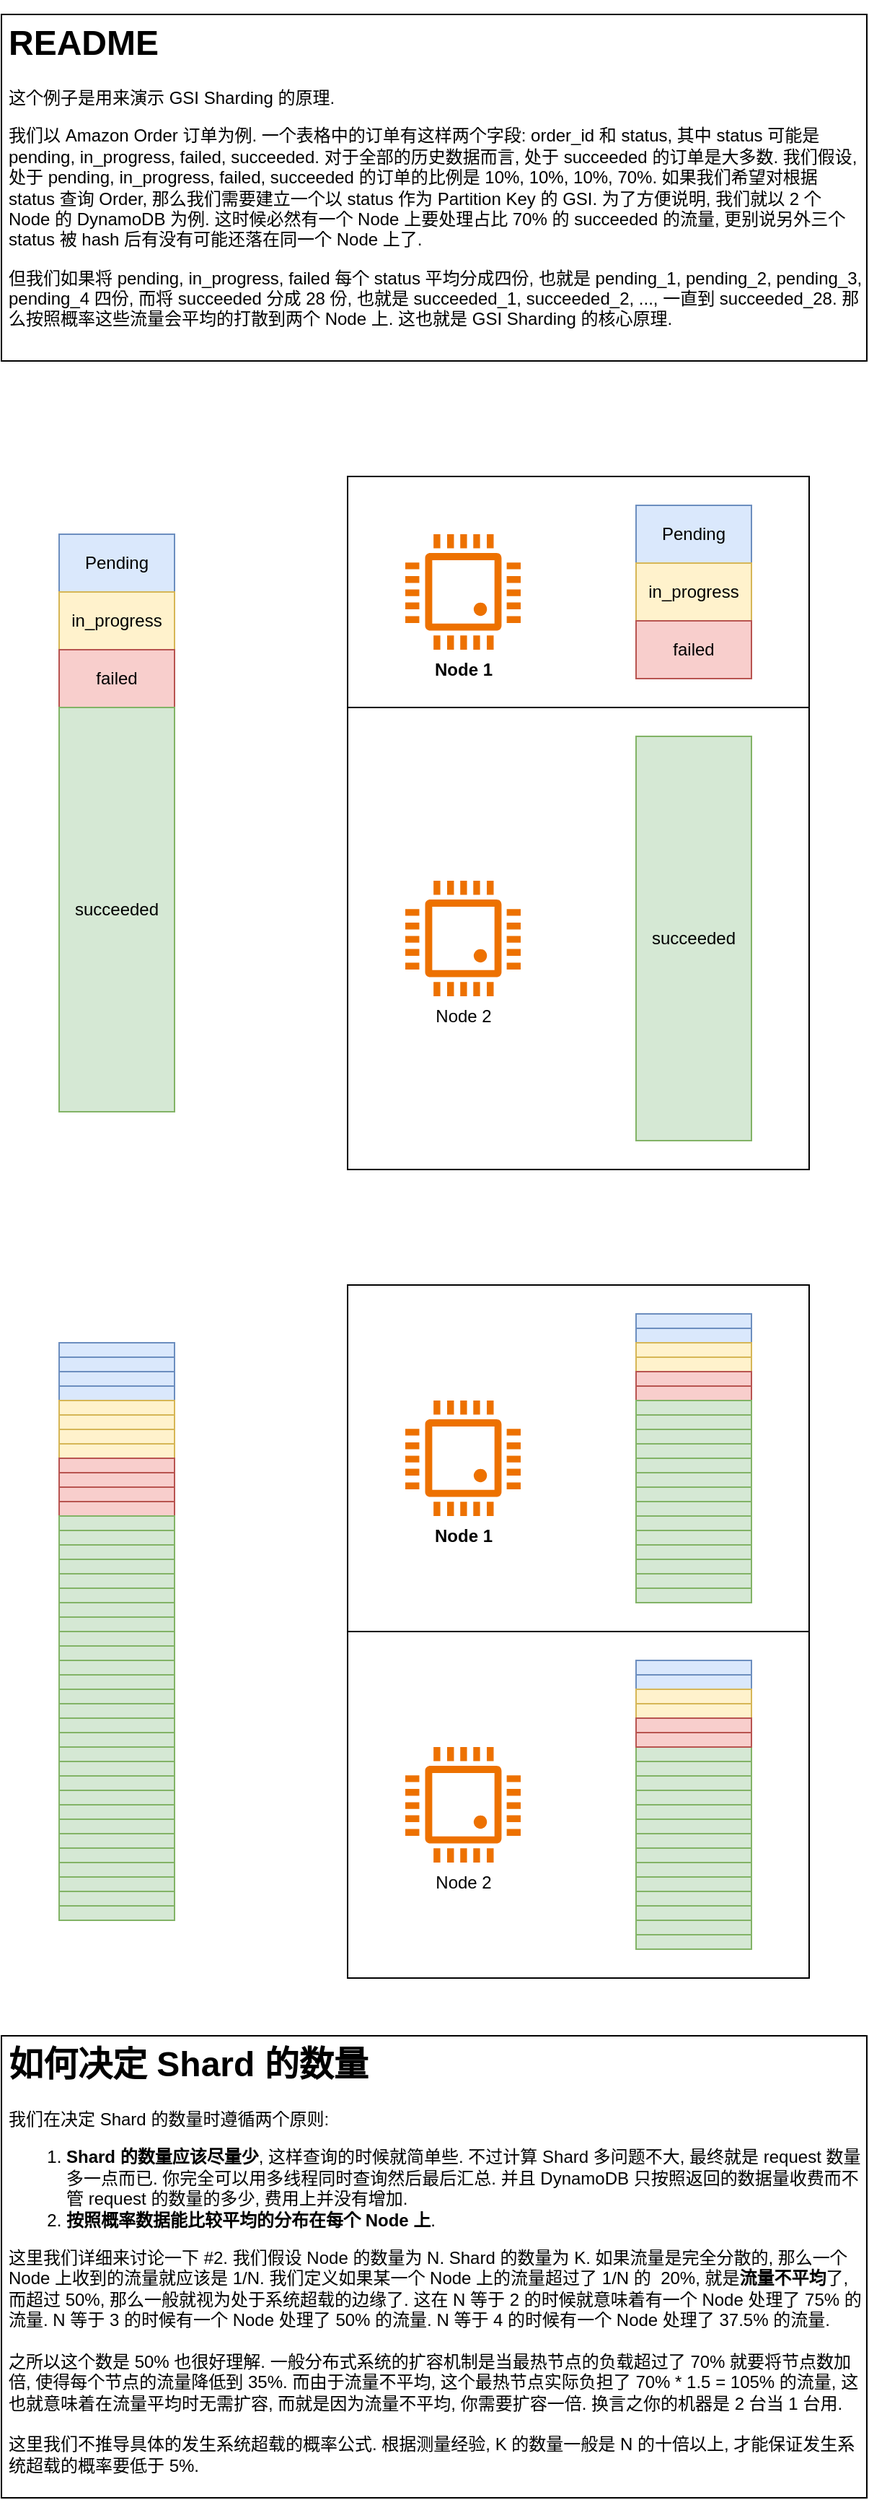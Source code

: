 <mxfile version="23.1.5" type="device">
  <diagram name="README" id="YIyOpFqScgOs_5kPk6tH">
    <mxGraphModel dx="1191" dy="775" grid="1" gridSize="10" guides="1" tooltips="1" connect="1" arrows="1" fold="1" page="1" pageScale="1" pageWidth="850" pageHeight="1100" math="0" shadow="0">
      <root>
        <mxCell id="0" />
        <mxCell id="1" parent="0" />
        <mxCell id="ggOcVjHar5how5e0Eq0u-15" value="" style="rounded=0;whiteSpace=wrap;html=1;fillColor=none;" parent="1" vertex="1">
          <mxGeometry x="360" y="400" width="320" height="160" as="geometry" />
        </mxCell>
        <mxCell id="ggOcVjHar5how5e0Eq0u-7" value="Node 1" style="pointerEvents=1;shadow=0;dashed=0;html=1;strokeColor=none;fillColor=#ED7100;labelPosition=center;verticalLabelPosition=bottom;verticalAlign=top;align=center;outlineConnect=0;shape=mxgraph.veeam.cpu;fontStyle=1" parent="1" vertex="1">
          <mxGeometry x="400" y="440" width="80" height="80" as="geometry" />
        </mxCell>
        <mxCell id="ggOcVjHar5how5e0Eq0u-16" value="" style="rounded=0;whiteSpace=wrap;html=1;fillColor=none;fontStyle=1" parent="1" vertex="1">
          <mxGeometry x="360" y="560" width="320" height="320" as="geometry" />
        </mxCell>
        <mxCell id="ggOcVjHar5how5e0Eq0u-1" value="&lt;h1&gt;README&lt;/h1&gt;&lt;p&gt;这个例子是用来演示 GSI Sharding 的原理.&lt;/p&gt;&lt;p&gt;我们以 Amazon Order 订单为例. 一个表格中的订单有这样两个字段: order_id 和 status, 其中 status 可能是 pending, in_progress, failed, succeeded. 对于全部的历史数据而言, 处于 succeeded 的订单是大多数. 我们假设, 处于&amp;nbsp;pending, in_progress, failed, succeeded 的订单的比例是 10%, 10%, 10%, 70%. 如果我们希望对根据 status 查询 Order, 那么我们需要建立一个以 status 作为 Partition Key 的 GSI. 为了方便说明, 我们就以 2 个 Node 的 DynamoDB 为例. 这时候必然有一个 Node 上要处理占比 70% 的 succeeded 的流量, 更别说另外三个 status 被 hash 后有没有可能还落在同一个 Node 上了.&lt;/p&gt;&lt;p&gt;但我们如果将 pending, in_progress, failed 每个 status 平均分成四份, 也就是 pending_1, pending_2, pending_3, pending_4 四份, 而将 succeeded 分成 28 份, 也就是 succeeded_1, succeeded_2, ..., 一直到 succeeded_28. 那么按照概率这些流量会平均的打散到两个 Node 上. 这也就是 GSI Sharding 的核心原理.&lt;/p&gt;" style="text;html=1;spacing=5;spacingTop=-20;whiteSpace=wrap;overflow=hidden;rounded=0;strokeColor=default;" parent="1" vertex="1">
          <mxGeometry x="120" y="80" width="600" height="240" as="geometry" />
        </mxCell>
        <mxCell id="ggOcVjHar5how5e0Eq0u-3" value="Pending" style="rounded=0;whiteSpace=wrap;html=1;fillColor=#dae8fc;strokeColor=#6c8ebf;" parent="1" vertex="1">
          <mxGeometry x="160" y="440" width="80" height="40" as="geometry" />
        </mxCell>
        <mxCell id="ggOcVjHar5how5e0Eq0u-4" value="in_progress" style="rounded=0;whiteSpace=wrap;html=1;fillColor=#fff2cc;strokeColor=#d6b656;" parent="1" vertex="1">
          <mxGeometry x="160" y="480" width="80" height="40" as="geometry" />
        </mxCell>
        <mxCell id="ggOcVjHar5how5e0Eq0u-5" value="failed" style="rounded=0;whiteSpace=wrap;html=1;fillColor=#f8cecc;strokeColor=#b85450;" parent="1" vertex="1">
          <mxGeometry x="160" y="520" width="80" height="40" as="geometry" />
        </mxCell>
        <mxCell id="ggOcVjHar5how5e0Eq0u-6" value="succeeded" style="rounded=0;whiteSpace=wrap;html=1;fillColor=#d5e8d4;strokeColor=#82b366;" parent="1" vertex="1">
          <mxGeometry x="160" y="560" width="80" height="280" as="geometry" />
        </mxCell>
        <mxCell id="ggOcVjHar5how5e0Eq0u-9" value="Node 2" style="pointerEvents=1;shadow=0;dashed=0;html=1;strokeColor=none;fillColor=#ED7100;labelPosition=center;verticalLabelPosition=bottom;verticalAlign=top;align=center;outlineConnect=0;shape=mxgraph.veeam.cpu;" parent="1" vertex="1">
          <mxGeometry x="400" y="680" width="80" height="80" as="geometry" />
        </mxCell>
        <mxCell id="ggOcVjHar5how5e0Eq0u-10" value="Pending" style="rounded=0;whiteSpace=wrap;html=1;fillColor=#dae8fc;strokeColor=#6c8ebf;" parent="1" vertex="1">
          <mxGeometry x="560" y="420" width="80" height="40" as="geometry" />
        </mxCell>
        <mxCell id="ggOcVjHar5how5e0Eq0u-11" value="in_progress" style="rounded=0;whiteSpace=wrap;html=1;fillColor=#fff2cc;strokeColor=#d6b656;" parent="1" vertex="1">
          <mxGeometry x="560" y="460" width="80" height="40" as="geometry" />
        </mxCell>
        <mxCell id="ggOcVjHar5how5e0Eq0u-12" value="failed" style="rounded=0;whiteSpace=wrap;html=1;fillColor=#f8cecc;strokeColor=#b85450;" parent="1" vertex="1">
          <mxGeometry x="560" y="500" width="80" height="40" as="geometry" />
        </mxCell>
        <mxCell id="ggOcVjHar5how5e0Eq0u-13" value="succeeded" style="rounded=0;whiteSpace=wrap;html=1;fillColor=#d5e8d4;strokeColor=#82b366;" parent="1" vertex="1">
          <mxGeometry x="560" y="580" width="80" height="280" as="geometry" />
        </mxCell>
        <mxCell id="ggOcVjHar5how5e0Eq0u-17" value="" style="rounded=0;whiteSpace=wrap;html=1;fillColor=#dae8fc;strokeColor=#6c8ebf;" parent="1" vertex="1">
          <mxGeometry x="160" y="1000" width="80" height="10" as="geometry" />
        </mxCell>
        <mxCell id="ggOcVjHar5how5e0Eq0u-18" value="" style="rounded=0;whiteSpace=wrap;html=1;fillColor=#dae8fc;strokeColor=#6c8ebf;" parent="1" vertex="1">
          <mxGeometry x="160" y="1010" width="80" height="10" as="geometry" />
        </mxCell>
        <mxCell id="ggOcVjHar5how5e0Eq0u-19" value="" style="rounded=0;whiteSpace=wrap;html=1;fillColor=#dae8fc;strokeColor=#6c8ebf;" parent="1" vertex="1">
          <mxGeometry x="160" y="1020" width="80" height="10" as="geometry" />
        </mxCell>
        <mxCell id="ggOcVjHar5how5e0Eq0u-20" value="" style="rounded=0;whiteSpace=wrap;html=1;fillColor=#dae8fc;strokeColor=#6c8ebf;" parent="1" vertex="1">
          <mxGeometry x="160" y="1030" width="80" height="10" as="geometry" />
        </mxCell>
        <mxCell id="ggOcVjHar5how5e0Eq0u-21" value="" style="rounded=0;whiteSpace=wrap;html=1;fillColor=#fff2cc;strokeColor=#d6b656;" parent="1" vertex="1">
          <mxGeometry x="160" y="1040" width="80" height="10" as="geometry" />
        </mxCell>
        <mxCell id="ggOcVjHar5how5e0Eq0u-22" value="" style="rounded=0;whiteSpace=wrap;html=1;fillColor=#fff2cc;strokeColor=#d6b656;" parent="1" vertex="1">
          <mxGeometry x="160" y="1050" width="80" height="10" as="geometry" />
        </mxCell>
        <mxCell id="ggOcVjHar5how5e0Eq0u-23" value="" style="rounded=0;whiteSpace=wrap;html=1;fillColor=#fff2cc;strokeColor=#d6b656;" parent="1" vertex="1">
          <mxGeometry x="160" y="1060" width="80" height="10" as="geometry" />
        </mxCell>
        <mxCell id="ggOcVjHar5how5e0Eq0u-24" value="" style="rounded=0;whiteSpace=wrap;html=1;fillColor=#fff2cc;strokeColor=#d6b656;" parent="1" vertex="1">
          <mxGeometry x="160" y="1070" width="80" height="10" as="geometry" />
        </mxCell>
        <mxCell id="ggOcVjHar5how5e0Eq0u-25" value="" style="rounded=0;whiteSpace=wrap;html=1;fillColor=#f8cecc;strokeColor=#b85450;" parent="1" vertex="1">
          <mxGeometry x="160" y="1080" width="80" height="10" as="geometry" />
        </mxCell>
        <mxCell id="ggOcVjHar5how5e0Eq0u-26" value="" style="rounded=0;whiteSpace=wrap;html=1;fillColor=#f8cecc;strokeColor=#b85450;" parent="1" vertex="1">
          <mxGeometry x="160" y="1090" width="80" height="10" as="geometry" />
        </mxCell>
        <mxCell id="ggOcVjHar5how5e0Eq0u-27" value="" style="rounded=0;whiteSpace=wrap;html=1;fillColor=#f8cecc;strokeColor=#b85450;" parent="1" vertex="1">
          <mxGeometry x="160" y="1100" width="80" height="10" as="geometry" />
        </mxCell>
        <mxCell id="ggOcVjHar5how5e0Eq0u-28" value="" style="rounded=0;whiteSpace=wrap;html=1;fillColor=#f8cecc;strokeColor=#b85450;" parent="1" vertex="1">
          <mxGeometry x="160" y="1110" width="80" height="10" as="geometry" />
        </mxCell>
        <mxCell id="ggOcVjHar5how5e0Eq0u-29" value="" style="rounded=0;whiteSpace=wrap;html=1;fillColor=#d5e8d4;strokeColor=#82b366;" parent="1" vertex="1">
          <mxGeometry x="160" y="1120" width="80" height="10" as="geometry" />
        </mxCell>
        <mxCell id="ggOcVjHar5how5e0Eq0u-30" value="" style="rounded=0;whiteSpace=wrap;html=1;fillColor=#d5e8d4;strokeColor=#82b366;" parent="1" vertex="1">
          <mxGeometry x="160" y="1130" width="80" height="10" as="geometry" />
        </mxCell>
        <mxCell id="ggOcVjHar5how5e0Eq0u-31" value="" style="rounded=0;whiteSpace=wrap;html=1;fillColor=#d5e8d4;strokeColor=#82b366;" parent="1" vertex="1">
          <mxGeometry x="160" y="1140" width="80" height="10" as="geometry" />
        </mxCell>
        <mxCell id="ggOcVjHar5how5e0Eq0u-32" value="" style="rounded=0;whiteSpace=wrap;html=1;fillColor=#d5e8d4;strokeColor=#82b366;" parent="1" vertex="1">
          <mxGeometry x="160" y="1150" width="80" height="10" as="geometry" />
        </mxCell>
        <mxCell id="ggOcVjHar5how5e0Eq0u-33" value="" style="rounded=0;whiteSpace=wrap;html=1;fillColor=#d5e8d4;strokeColor=#82b366;" parent="1" vertex="1">
          <mxGeometry x="160" y="1160" width="80" height="10" as="geometry" />
        </mxCell>
        <mxCell id="ggOcVjHar5how5e0Eq0u-34" value="" style="rounded=0;whiteSpace=wrap;html=1;fillColor=#d5e8d4;strokeColor=#82b366;" parent="1" vertex="1">
          <mxGeometry x="160" y="1170" width="80" height="10" as="geometry" />
        </mxCell>
        <mxCell id="ggOcVjHar5how5e0Eq0u-35" value="" style="rounded=0;whiteSpace=wrap;html=1;fillColor=#d5e8d4;strokeColor=#82b366;" parent="1" vertex="1">
          <mxGeometry x="160" y="1180" width="80" height="10" as="geometry" />
        </mxCell>
        <mxCell id="ggOcVjHar5how5e0Eq0u-36" value="" style="rounded=0;whiteSpace=wrap;html=1;fillColor=#d5e8d4;strokeColor=#82b366;" parent="1" vertex="1">
          <mxGeometry x="160" y="1190" width="80" height="10" as="geometry" />
        </mxCell>
        <mxCell id="ggOcVjHar5how5e0Eq0u-37" value="" style="rounded=0;whiteSpace=wrap;html=1;fillColor=#d5e8d4;strokeColor=#82b366;" parent="1" vertex="1">
          <mxGeometry x="160" y="1200" width="80" height="10" as="geometry" />
        </mxCell>
        <mxCell id="ggOcVjHar5how5e0Eq0u-38" value="" style="rounded=0;whiteSpace=wrap;html=1;fillColor=#d5e8d4;strokeColor=#82b366;" parent="1" vertex="1">
          <mxGeometry x="160" y="1210" width="80" height="10" as="geometry" />
        </mxCell>
        <mxCell id="ggOcVjHar5how5e0Eq0u-39" value="" style="rounded=0;whiteSpace=wrap;html=1;fillColor=#d5e8d4;strokeColor=#82b366;" parent="1" vertex="1">
          <mxGeometry x="160" y="1220" width="80" height="10" as="geometry" />
        </mxCell>
        <mxCell id="ggOcVjHar5how5e0Eq0u-40" value="" style="rounded=0;whiteSpace=wrap;html=1;fillColor=#d5e8d4;strokeColor=#82b366;" parent="1" vertex="1">
          <mxGeometry x="160" y="1230" width="80" height="10" as="geometry" />
        </mxCell>
        <mxCell id="ggOcVjHar5how5e0Eq0u-41" value="" style="rounded=0;whiteSpace=wrap;html=1;fillColor=#d5e8d4;strokeColor=#82b366;" parent="1" vertex="1">
          <mxGeometry x="160" y="1240" width="80" height="10" as="geometry" />
        </mxCell>
        <mxCell id="ggOcVjHar5how5e0Eq0u-42" value="" style="rounded=0;whiteSpace=wrap;html=1;fillColor=#d5e8d4;strokeColor=#82b366;" parent="1" vertex="1">
          <mxGeometry x="160" y="1250" width="80" height="10" as="geometry" />
        </mxCell>
        <mxCell id="ggOcVjHar5how5e0Eq0u-43" value="" style="rounded=0;whiteSpace=wrap;html=1;fillColor=#d5e8d4;strokeColor=#82b366;" parent="1" vertex="1">
          <mxGeometry x="160" y="1260" width="80" height="10" as="geometry" />
        </mxCell>
        <mxCell id="ggOcVjHar5how5e0Eq0u-44" value="" style="rounded=0;whiteSpace=wrap;html=1;fillColor=#d5e8d4;strokeColor=#82b366;" parent="1" vertex="1">
          <mxGeometry x="160" y="1270" width="80" height="10" as="geometry" />
        </mxCell>
        <mxCell id="ggOcVjHar5how5e0Eq0u-45" value="" style="rounded=0;whiteSpace=wrap;html=1;fillColor=#d5e8d4;strokeColor=#82b366;" parent="1" vertex="1">
          <mxGeometry x="160" y="1280" width="80" height="10" as="geometry" />
        </mxCell>
        <mxCell id="ggOcVjHar5how5e0Eq0u-46" value="" style="rounded=0;whiteSpace=wrap;html=1;fillColor=#d5e8d4;strokeColor=#82b366;" parent="1" vertex="1">
          <mxGeometry x="160" y="1290" width="80" height="10" as="geometry" />
        </mxCell>
        <mxCell id="ggOcVjHar5how5e0Eq0u-47" value="" style="rounded=0;whiteSpace=wrap;html=1;fillColor=#d5e8d4;strokeColor=#82b366;" parent="1" vertex="1">
          <mxGeometry x="160" y="1300" width="80" height="10" as="geometry" />
        </mxCell>
        <mxCell id="ggOcVjHar5how5e0Eq0u-48" value="" style="rounded=0;whiteSpace=wrap;html=1;fillColor=#d5e8d4;strokeColor=#82b366;" parent="1" vertex="1">
          <mxGeometry x="160" y="1310" width="80" height="10" as="geometry" />
        </mxCell>
        <mxCell id="ggOcVjHar5how5e0Eq0u-49" value="" style="rounded=0;whiteSpace=wrap;html=1;fillColor=#d5e8d4;strokeColor=#82b366;" parent="1" vertex="1">
          <mxGeometry x="160" y="1320" width="80" height="10" as="geometry" />
        </mxCell>
        <mxCell id="ggOcVjHar5how5e0Eq0u-50" value="" style="rounded=0;whiteSpace=wrap;html=1;fillColor=#d5e8d4;strokeColor=#82b366;" parent="1" vertex="1">
          <mxGeometry x="160" y="1330" width="80" height="10" as="geometry" />
        </mxCell>
        <mxCell id="ggOcVjHar5how5e0Eq0u-51" value="" style="rounded=0;whiteSpace=wrap;html=1;fillColor=#d5e8d4;strokeColor=#82b366;" parent="1" vertex="1">
          <mxGeometry x="160" y="1340" width="80" height="10" as="geometry" />
        </mxCell>
        <mxCell id="ggOcVjHar5how5e0Eq0u-52" value="" style="rounded=0;whiteSpace=wrap;html=1;fillColor=#d5e8d4;strokeColor=#82b366;" parent="1" vertex="1">
          <mxGeometry x="160" y="1350" width="80" height="10" as="geometry" />
        </mxCell>
        <mxCell id="ggOcVjHar5how5e0Eq0u-53" value="" style="rounded=0;whiteSpace=wrap;html=1;fillColor=#d5e8d4;strokeColor=#82b366;" parent="1" vertex="1">
          <mxGeometry x="160" y="1360" width="80" height="10" as="geometry" />
        </mxCell>
        <mxCell id="ggOcVjHar5how5e0Eq0u-54" value="" style="rounded=0;whiteSpace=wrap;html=1;fillColor=#d5e8d4;strokeColor=#82b366;" parent="1" vertex="1">
          <mxGeometry x="160" y="1370" width="80" height="10" as="geometry" />
        </mxCell>
        <mxCell id="ggOcVjHar5how5e0Eq0u-55" value="" style="rounded=0;whiteSpace=wrap;html=1;fillColor=#d5e8d4;strokeColor=#82b366;" parent="1" vertex="1">
          <mxGeometry x="160" y="1380" width="80" height="10" as="geometry" />
        </mxCell>
        <mxCell id="ggOcVjHar5how5e0Eq0u-56" value="" style="rounded=0;whiteSpace=wrap;html=1;fillColor=#d5e8d4;strokeColor=#82b366;" parent="1" vertex="1">
          <mxGeometry x="160" y="1390" width="80" height="10" as="geometry" />
        </mxCell>
        <mxCell id="ggOcVjHar5how5e0Eq0u-57" value="Node 1" style="pointerEvents=1;shadow=0;dashed=0;html=1;strokeColor=none;fillColor=#ED7100;labelPosition=center;verticalLabelPosition=bottom;verticalAlign=top;align=center;outlineConnect=0;shape=mxgraph.veeam.cpu;fontStyle=1" parent="1" vertex="1">
          <mxGeometry x="400" y="1040" width="80" height="80" as="geometry" />
        </mxCell>
        <mxCell id="ggOcVjHar5how5e0Eq0u-58" value="Node 2" style="pointerEvents=1;shadow=0;dashed=0;html=1;strokeColor=none;fillColor=#ED7100;labelPosition=center;verticalLabelPosition=bottom;verticalAlign=top;align=center;outlineConnect=0;shape=mxgraph.veeam.cpu;" parent="1" vertex="1">
          <mxGeometry x="400" y="1280" width="80" height="80" as="geometry" />
        </mxCell>
        <mxCell id="ggOcVjHar5how5e0Eq0u-59" value="" style="rounded=0;whiteSpace=wrap;html=1;fillColor=#dae8fc;strokeColor=#6c8ebf;" parent="1" vertex="1">
          <mxGeometry x="560" y="980" width="80" height="10" as="geometry" />
        </mxCell>
        <mxCell id="ggOcVjHar5how5e0Eq0u-60" value="" style="rounded=0;whiteSpace=wrap;html=1;fillColor=#dae8fc;strokeColor=#6c8ebf;" parent="1" vertex="1">
          <mxGeometry x="560" y="990" width="80" height="10" as="geometry" />
        </mxCell>
        <mxCell id="ggOcVjHar5how5e0Eq0u-63" value="" style="rounded=0;whiteSpace=wrap;html=1;fillColor=#fff2cc;strokeColor=#d6b656;" parent="1" vertex="1">
          <mxGeometry x="560" y="1000" width="80" height="10" as="geometry" />
        </mxCell>
        <mxCell id="ggOcVjHar5how5e0Eq0u-64" value="" style="rounded=0;whiteSpace=wrap;html=1;fillColor=#fff2cc;strokeColor=#d6b656;" parent="1" vertex="1">
          <mxGeometry x="560" y="1010" width="80" height="10" as="geometry" />
        </mxCell>
        <mxCell id="ggOcVjHar5how5e0Eq0u-67" value="" style="rounded=0;whiteSpace=wrap;html=1;fillColor=#f8cecc;strokeColor=#b85450;" parent="1" vertex="1">
          <mxGeometry x="560" y="1020" width="80" height="10" as="geometry" />
        </mxCell>
        <mxCell id="ggOcVjHar5how5e0Eq0u-68" value="" style="rounded=0;whiteSpace=wrap;html=1;fillColor=#f8cecc;strokeColor=#b85450;" parent="1" vertex="1">
          <mxGeometry x="560" y="1030" width="80" height="10" as="geometry" />
        </mxCell>
        <mxCell id="ggOcVjHar5how5e0Eq0u-71" value="" style="rounded=0;whiteSpace=wrap;html=1;fillColor=#d5e8d4;strokeColor=#82b366;" parent="1" vertex="1">
          <mxGeometry x="560" y="1040" width="80" height="10" as="geometry" />
        </mxCell>
        <mxCell id="ggOcVjHar5how5e0Eq0u-72" value="" style="rounded=0;whiteSpace=wrap;html=1;fillColor=#d5e8d4;strokeColor=#82b366;" parent="1" vertex="1">
          <mxGeometry x="560" y="1050" width="80" height="10" as="geometry" />
        </mxCell>
        <mxCell id="ggOcVjHar5how5e0Eq0u-73" value="" style="rounded=0;whiteSpace=wrap;html=1;fillColor=#d5e8d4;strokeColor=#82b366;" parent="1" vertex="1">
          <mxGeometry x="560" y="1060" width="80" height="10" as="geometry" />
        </mxCell>
        <mxCell id="ggOcVjHar5how5e0Eq0u-74" value="" style="rounded=0;whiteSpace=wrap;html=1;fillColor=#d5e8d4;strokeColor=#82b366;" parent="1" vertex="1">
          <mxGeometry x="560" y="1070" width="80" height="10" as="geometry" />
        </mxCell>
        <mxCell id="ggOcVjHar5how5e0Eq0u-75" value="" style="rounded=0;whiteSpace=wrap;html=1;fillColor=#d5e8d4;strokeColor=#82b366;" parent="1" vertex="1">
          <mxGeometry x="560" y="1080" width="80" height="10" as="geometry" />
        </mxCell>
        <mxCell id="ggOcVjHar5how5e0Eq0u-76" value="" style="rounded=0;whiteSpace=wrap;html=1;fillColor=#d5e8d4;strokeColor=#82b366;" parent="1" vertex="1">
          <mxGeometry x="560" y="1090" width="80" height="10" as="geometry" />
        </mxCell>
        <mxCell id="ggOcVjHar5how5e0Eq0u-77" value="" style="rounded=0;whiteSpace=wrap;html=1;fillColor=#d5e8d4;strokeColor=#82b366;" parent="1" vertex="1">
          <mxGeometry x="560" y="1100" width="80" height="10" as="geometry" />
        </mxCell>
        <mxCell id="ggOcVjHar5how5e0Eq0u-78" value="" style="rounded=0;whiteSpace=wrap;html=1;fillColor=#d5e8d4;strokeColor=#82b366;" parent="1" vertex="1">
          <mxGeometry x="560" y="1110" width="80" height="10" as="geometry" />
        </mxCell>
        <mxCell id="ggOcVjHar5how5e0Eq0u-79" value="" style="rounded=0;whiteSpace=wrap;html=1;fillColor=#d5e8d4;strokeColor=#82b366;" parent="1" vertex="1">
          <mxGeometry x="560" y="1120" width="80" height="10" as="geometry" />
        </mxCell>
        <mxCell id="ggOcVjHar5how5e0Eq0u-80" value="" style="rounded=0;whiteSpace=wrap;html=1;fillColor=#d5e8d4;strokeColor=#82b366;" parent="1" vertex="1">
          <mxGeometry x="560" y="1130" width="80" height="10" as="geometry" />
        </mxCell>
        <mxCell id="ggOcVjHar5how5e0Eq0u-81" value="" style="rounded=0;whiteSpace=wrap;html=1;fillColor=#d5e8d4;strokeColor=#82b366;" parent="1" vertex="1">
          <mxGeometry x="560" y="1140" width="80" height="10" as="geometry" />
        </mxCell>
        <mxCell id="ggOcVjHar5how5e0Eq0u-82" value="" style="rounded=0;whiteSpace=wrap;html=1;fillColor=#d5e8d4;strokeColor=#82b366;" parent="1" vertex="1">
          <mxGeometry x="560" y="1150" width="80" height="10" as="geometry" />
        </mxCell>
        <mxCell id="ggOcVjHar5how5e0Eq0u-83" value="" style="rounded=0;whiteSpace=wrap;html=1;fillColor=#d5e8d4;strokeColor=#82b366;" parent="1" vertex="1">
          <mxGeometry x="560" y="1160" width="80" height="10" as="geometry" />
        </mxCell>
        <mxCell id="ggOcVjHar5how5e0Eq0u-84" value="" style="rounded=0;whiteSpace=wrap;html=1;fillColor=#d5e8d4;strokeColor=#82b366;" parent="1" vertex="1">
          <mxGeometry x="560" y="1170" width="80" height="10" as="geometry" />
        </mxCell>
        <mxCell id="ggOcVjHar5how5e0Eq0u-85" value="" style="rounded=0;whiteSpace=wrap;html=1;fillColor=#d5e8d4;strokeColor=#82b366;" parent="1" vertex="1">
          <mxGeometry x="560" y="1280" width="80" height="10" as="geometry" />
        </mxCell>
        <mxCell id="ggOcVjHar5how5e0Eq0u-86" value="" style="rounded=0;whiteSpace=wrap;html=1;fillColor=#d5e8d4;strokeColor=#82b366;" parent="1" vertex="1">
          <mxGeometry x="560" y="1290" width="80" height="10" as="geometry" />
        </mxCell>
        <mxCell id="ggOcVjHar5how5e0Eq0u-87" value="" style="rounded=0;whiteSpace=wrap;html=1;fillColor=#d5e8d4;strokeColor=#82b366;" parent="1" vertex="1">
          <mxGeometry x="560" y="1300" width="80" height="10" as="geometry" />
        </mxCell>
        <mxCell id="ggOcVjHar5how5e0Eq0u-88" value="" style="rounded=0;whiteSpace=wrap;html=1;fillColor=#d5e8d4;strokeColor=#82b366;" parent="1" vertex="1">
          <mxGeometry x="560" y="1310" width="80" height="10" as="geometry" />
        </mxCell>
        <mxCell id="ggOcVjHar5how5e0Eq0u-89" value="" style="rounded=0;whiteSpace=wrap;html=1;fillColor=#d5e8d4;strokeColor=#82b366;" parent="1" vertex="1">
          <mxGeometry x="560" y="1320" width="80" height="10" as="geometry" />
        </mxCell>
        <mxCell id="ggOcVjHar5how5e0Eq0u-90" value="" style="rounded=0;whiteSpace=wrap;html=1;fillColor=#d5e8d4;strokeColor=#82b366;" parent="1" vertex="1">
          <mxGeometry x="560" y="1330" width="80" height="10" as="geometry" />
        </mxCell>
        <mxCell id="ggOcVjHar5how5e0Eq0u-91" value="" style="rounded=0;whiteSpace=wrap;html=1;fillColor=#d5e8d4;strokeColor=#82b366;" parent="1" vertex="1">
          <mxGeometry x="560" y="1340" width="80" height="10" as="geometry" />
        </mxCell>
        <mxCell id="ggOcVjHar5how5e0Eq0u-92" value="" style="rounded=0;whiteSpace=wrap;html=1;fillColor=#d5e8d4;strokeColor=#82b366;" parent="1" vertex="1">
          <mxGeometry x="560" y="1350" width="80" height="10" as="geometry" />
        </mxCell>
        <mxCell id="ggOcVjHar5how5e0Eq0u-93" value="" style="rounded=0;whiteSpace=wrap;html=1;fillColor=#d5e8d4;strokeColor=#82b366;" parent="1" vertex="1">
          <mxGeometry x="560" y="1360" width="80" height="10" as="geometry" />
        </mxCell>
        <mxCell id="ggOcVjHar5how5e0Eq0u-94" value="" style="rounded=0;whiteSpace=wrap;html=1;fillColor=#d5e8d4;strokeColor=#82b366;" parent="1" vertex="1">
          <mxGeometry x="560" y="1370" width="80" height="10" as="geometry" />
        </mxCell>
        <mxCell id="ggOcVjHar5how5e0Eq0u-95" value="" style="rounded=0;whiteSpace=wrap;html=1;fillColor=#d5e8d4;strokeColor=#82b366;" parent="1" vertex="1">
          <mxGeometry x="560" y="1380" width="80" height="10" as="geometry" />
        </mxCell>
        <mxCell id="ggOcVjHar5how5e0Eq0u-96" value="" style="rounded=0;whiteSpace=wrap;html=1;fillColor=#d5e8d4;strokeColor=#82b366;" parent="1" vertex="1">
          <mxGeometry x="560" y="1390" width="80" height="10" as="geometry" />
        </mxCell>
        <mxCell id="ggOcVjHar5how5e0Eq0u-97" value="" style="rounded=0;whiteSpace=wrap;html=1;fillColor=#d5e8d4;strokeColor=#82b366;" parent="1" vertex="1">
          <mxGeometry x="560" y="1400" width="80" height="10" as="geometry" />
        </mxCell>
        <mxCell id="ggOcVjHar5how5e0Eq0u-98" value="" style="rounded=0;whiteSpace=wrap;html=1;fillColor=#d5e8d4;strokeColor=#82b366;" parent="1" vertex="1">
          <mxGeometry x="560" y="1410" width="80" height="10" as="geometry" />
        </mxCell>
        <mxCell id="ggOcVjHar5how5e0Eq0u-101" value="" style="rounded=0;whiteSpace=wrap;html=1;fillColor=#dae8fc;strokeColor=#6c8ebf;" parent="1" vertex="1">
          <mxGeometry x="560" y="1220" width="80" height="10" as="geometry" />
        </mxCell>
        <mxCell id="ggOcVjHar5how5e0Eq0u-102" value="" style="rounded=0;whiteSpace=wrap;html=1;fillColor=#dae8fc;strokeColor=#6c8ebf;" parent="1" vertex="1">
          <mxGeometry x="560" y="1230" width="80" height="10" as="geometry" />
        </mxCell>
        <mxCell id="ggOcVjHar5how5e0Eq0u-103" value="" style="rounded=0;whiteSpace=wrap;html=1;fillColor=#fff2cc;strokeColor=#d6b656;" parent="1" vertex="1">
          <mxGeometry x="560" y="1240" width="80" height="10" as="geometry" />
        </mxCell>
        <mxCell id="ggOcVjHar5how5e0Eq0u-104" value="" style="rounded=0;whiteSpace=wrap;html=1;fillColor=#fff2cc;strokeColor=#d6b656;" parent="1" vertex="1">
          <mxGeometry x="560" y="1250" width="80" height="10" as="geometry" />
        </mxCell>
        <mxCell id="ggOcVjHar5how5e0Eq0u-105" value="" style="rounded=0;whiteSpace=wrap;html=1;fillColor=#f8cecc;strokeColor=#b85450;" parent="1" vertex="1">
          <mxGeometry x="560" y="1260" width="80" height="10" as="geometry" />
        </mxCell>
        <mxCell id="ggOcVjHar5how5e0Eq0u-106" value="" style="rounded=0;whiteSpace=wrap;html=1;fillColor=#f8cecc;strokeColor=#b85450;" parent="1" vertex="1">
          <mxGeometry x="560" y="1270" width="80" height="10" as="geometry" />
        </mxCell>
        <mxCell id="ggOcVjHar5how5e0Eq0u-107" value="" style="rounded=0;whiteSpace=wrap;html=1;fillColor=none;" parent="1" vertex="1">
          <mxGeometry x="360" y="960" width="320" height="240" as="geometry" />
        </mxCell>
        <mxCell id="ggOcVjHar5how5e0Eq0u-108" value="" style="rounded=0;whiteSpace=wrap;html=1;fillColor=none;" parent="1" vertex="1">
          <mxGeometry x="360" y="1200" width="320" height="240" as="geometry" />
        </mxCell>
        <mxCell id="0--KbpYeJP_JVwZ8nxNg-1" value="&lt;h1&gt;如何决定 Shard 的数量&lt;/h1&gt;&lt;p&gt;我们在决定 Shard 的数量时遵循两个原则:&lt;/p&gt;&lt;p&gt;&lt;/p&gt;&lt;ol&gt;&lt;li&gt;&lt;b&gt;Shard 的数量应该尽量少&lt;/b&gt;, 这样查询的时候就简单些. 不过计算 Shard 多问题不大, 最终就是 request 数量多一点而已. 你完全可以用多线程同时查询然后最后汇总. 并且 DynamoDB 只按照返回的数据量收费而不管 request 的数量的多少, 费用上并没有增加.&lt;/li&gt;&lt;li&gt;&lt;b&gt;按照概率数据能比较平均的分布在每个 Node 上&lt;/b&gt;.&lt;/li&gt;&lt;/ol&gt;&lt;div&gt;这里我们详细来讨论一下 #2. 我们假设 Node 的数量为 N. Shard 的数量为 K. 如果流量是完全分散的, 那么一个 Node 上收到的流量就应该是 1/N. 我们定义如果某一个 Node 上的流量超过了 1/N 的&amp;nbsp; 20%, 就是&lt;b&gt;流量不平均&lt;/b&gt;了, 而超过 50%, 那么一般就视为处于系统超载的边缘了.&amp;nbsp;这在 N 等于 2 的时候就意味着有一个 Node 处理了 75% 的流量. N 等于 3 的时候有一个 Node 处理了 50% 的流量. N 等于 4 的时候有一个 Node 处理了 37.5% 的流量.&lt;/div&gt;&lt;div&gt;&lt;span style=&quot;background-color: initial;&quot;&gt;&lt;br&gt;&lt;/span&gt;&lt;/div&gt;&lt;div&gt;&lt;span style=&quot;background-color: initial;&quot;&gt;之所以这个数是 50% 也很好理解. 一般分布式系统的扩容机制是当最热节点的负载超过了 70% 就要将节点数加倍, 使得每个节点的流量降低到 35%. 而由于流量不平均, 这个最热节点实际负担了 70% * 1.5 = 105% 的流量, 这也就意味着在流量平均时无需扩容, 而就是因为流量不平均, 你需要扩容一倍. 换言之你的机器是 2 台当 1 台用.&lt;/span&gt;&lt;/div&gt;&lt;div&gt;&lt;span style=&quot;background-color: initial;&quot;&gt;&lt;br&gt;&lt;/span&gt;&lt;/div&gt;&lt;div&gt;&lt;span style=&quot;background-color: initial;&quot;&gt;这里我们不推导具体的发生系统超载的概率公式. 根据测量经验, K 的数量一般是 N 的十倍以上, 才能保证发生系统超载的概率要低于 5%.&lt;/span&gt;&lt;/div&gt;&lt;p&gt;&lt;/p&gt;" style="text;html=1;spacing=5;spacingTop=-20;whiteSpace=wrap;overflow=hidden;rounded=0;strokeColor=default;" vertex="1" parent="1">
          <mxGeometry x="120" y="1480" width="600" height="320" as="geometry" />
        </mxCell>
      </root>
    </mxGraphModel>
  </diagram>
</mxfile>
